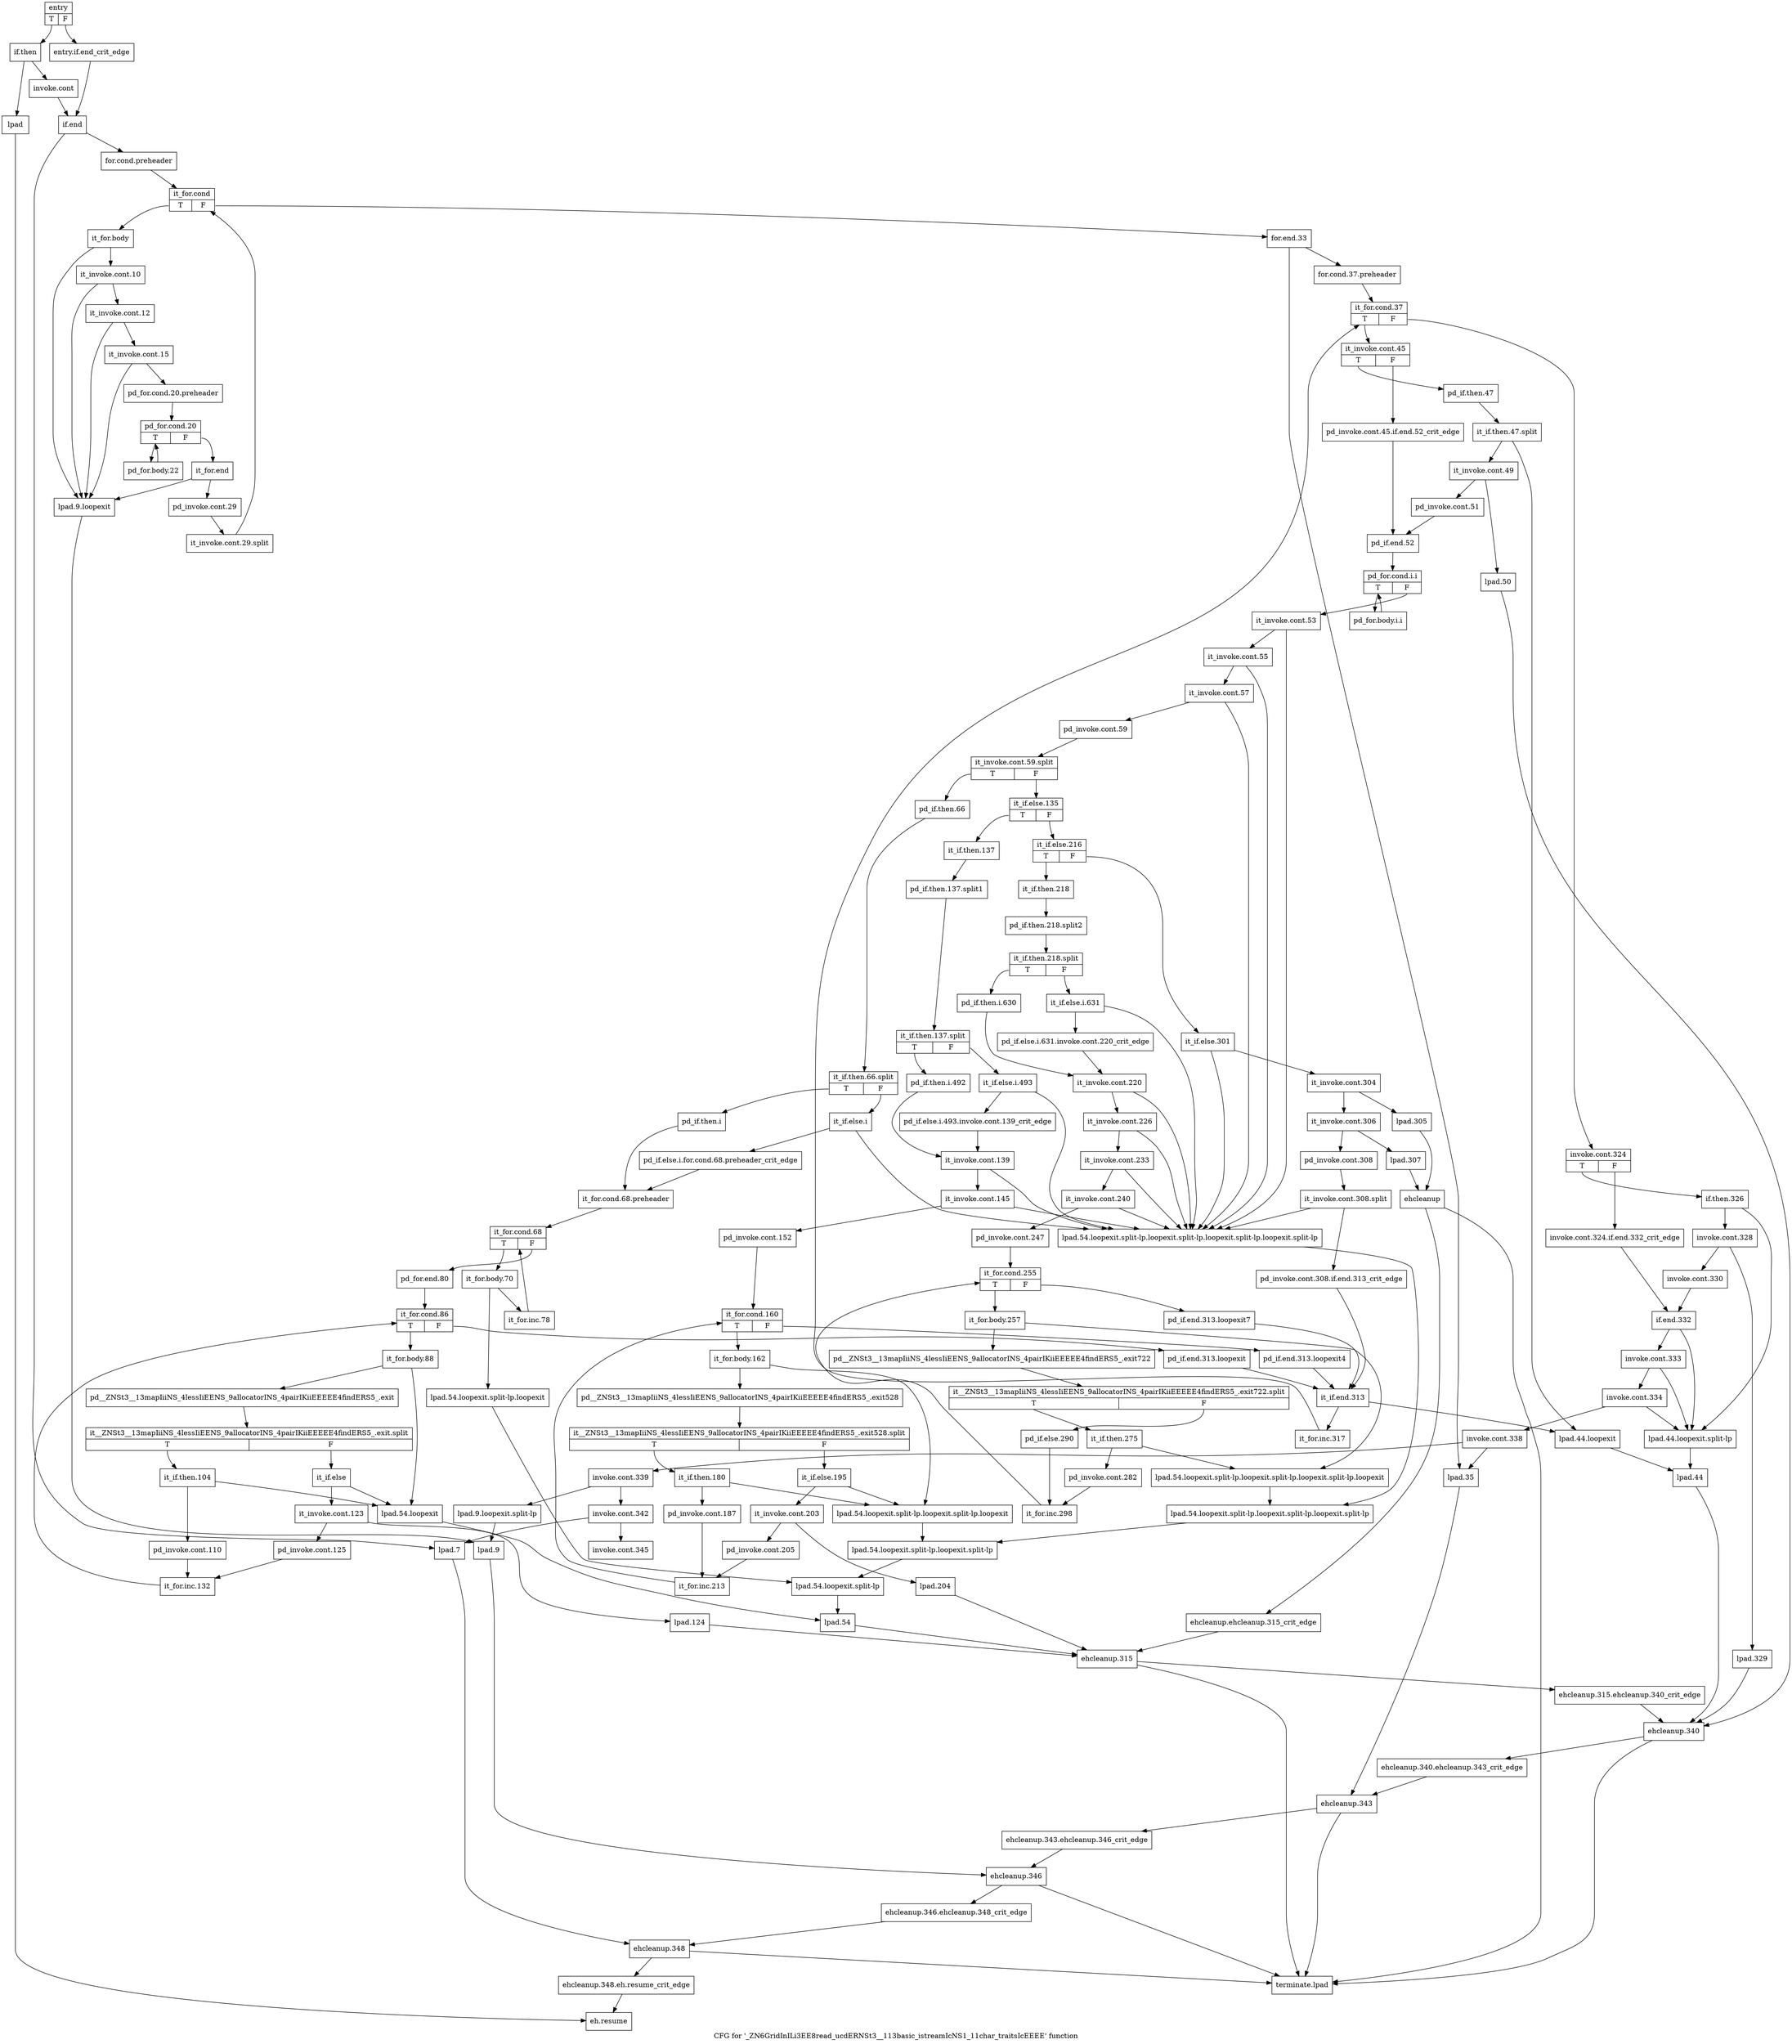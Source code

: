 digraph "CFG for '_ZN6GridInILi3EE8read_ucdERNSt3__113basic_istreamIcNS1_11char_traitsIcEEEE' function" {
	label="CFG for '_ZN6GridInILi3EE8read_ucdERNSt3__113basic_istreamIcNS1_11char_traitsIcEEEE' function";

	Node0x5bf31e0 [shape=record,label="{entry|{<s0>T|<s1>F}}"];
	Node0x5bf31e0:s0 -> Node0x5bf3280;
	Node0x5bf31e0:s1 -> Node0x5bf3230;
	Node0x5bf3230 [shape=record,label="{entry.if.end_crit_edge}"];
	Node0x5bf3230 -> Node0x5bf3370;
	Node0x5bf3280 [shape=record,label="{if.then}"];
	Node0x5bf3280 -> Node0x5bf32d0;
	Node0x5bf3280 -> Node0x5bf3320;
	Node0x5bf32d0 [shape=record,label="{invoke.cont}"];
	Node0x5bf32d0 -> Node0x5bf3370;
	Node0x5bf3320 [shape=record,label="{lpad}"];
	Node0x5bf3320 -> Node0x5bf5df0;
	Node0x5bf3370 [shape=record,label="{if.end}"];
	Node0x5bf3370 -> Node0x5bf33c0;
	Node0x5bf3370 -> Node0x5bf3690;
	Node0x5bf33c0 [shape=record,label="{for.cond.preheader}"];
	Node0x5bf33c0 -> Node0x5bf3410;
	Node0x5bf3410 [shape=record,label="{it_for.cond|{<s0>T|<s1>F}}"];
	Node0x5bf3410:s0 -> Node0x5bf3460;
	Node0x5bf3410:s1 -> Node0x5bf3870;
	Node0x5bf3460 [shape=record,label="{it_for.body}"];
	Node0x5bf3460 -> Node0x5bf34b0;
	Node0x5bf3460 -> Node0x5bf36e0;
	Node0x5bf34b0 [shape=record,label="{it_invoke.cont.10}"];
	Node0x5bf34b0 -> Node0x5bf3500;
	Node0x5bf34b0 -> Node0x5bf36e0;
	Node0x5bf3500 [shape=record,label="{it_invoke.cont.12}"];
	Node0x5bf3500 -> Node0x5bf3550;
	Node0x5bf3500 -> Node0x5bf36e0;
	Node0x5bf3550 [shape=record,label="{it_invoke.cont.15}"];
	Node0x5bf3550 -> Node0x5bf35a0;
	Node0x5bf3550 -> Node0x5bf36e0;
	Node0x5bf35a0 [shape=record,label="{pd_for.cond.20.preheader}"];
	Node0x5bf35a0 -> Node0x5bf35f0;
	Node0x5bf35f0 [shape=record,label="{pd_for.cond.20|{<s0>T|<s1>F}}"];
	Node0x5bf35f0:s0 -> Node0x5bf3640;
	Node0x5bf35f0:s1 -> Node0x5bf37d0;
	Node0x5bf3640 [shape=record,label="{pd_for.body.22}"];
	Node0x5bf3640 -> Node0x5bf35f0;
	Node0x5bf3690 [shape=record,label="{lpad.7}"];
	Node0x5bf3690 -> Node0x5bf5d50;
	Node0x5bf36e0 [shape=record,label="{lpad.9.loopexit}"];
	Node0x5bf36e0 -> Node0x5bf3780;
	Node0x5bf3730 [shape=record,label="{lpad.9.loopexit.split-lp}"];
	Node0x5bf3730 -> Node0x5bf3780;
	Node0x5bf3780 [shape=record,label="{lpad.9}"];
	Node0x5bf3780 -> Node0x5bf5cb0;
	Node0x5bf37d0 [shape=record,label="{it_for.end}"];
	Node0x5bf37d0 -> Node0x5bf3820;
	Node0x5bf37d0 -> Node0x5bf36e0;
	Node0x5bf3820 [shape=record,label="{pd_invoke.cont.29}"];
	Node0x5bf3820 -> Node0xa9b7140;
	Node0xa9b7140 [shape=record,label="{it_invoke.cont.29.split}"];
	Node0xa9b7140 -> Node0x5bf3410;
	Node0x5bf3870 [shape=record,label="{for.end.33}"];
	Node0x5bf3870 -> Node0x5bf38c0;
	Node0x5bf3870 -> Node0x5bf3af0;
	Node0x5bf38c0 [shape=record,label="{for.cond.37.preheader}"];
	Node0x5bf38c0 -> Node0x5bf3910;
	Node0x5bf3910 [shape=record,label="{it_for.cond.37|{<s0>T|<s1>F}}"];
	Node0x5bf3910:s0 -> Node0x5bf3960;
	Node0x5bf3910:s1 -> Node0x5bf5760;
	Node0x5bf3960 [shape=record,label="{it_invoke.cont.45|{<s0>T|<s1>F}}"];
	Node0x5bf3960:s0 -> Node0x5bf3a00;
	Node0x5bf3960:s1 -> Node0x5bf39b0;
	Node0x5bf39b0 [shape=record,label="{pd_invoke.cont.45.if.end.52_crit_edge}"];
	Node0x5bf39b0 -> Node0x5bf3c80;
	Node0x5bf3a00 [shape=record,label="{pd_if.then.47}"];
	Node0x5bf3a00 -> Node0xa9b6f70;
	Node0xa9b6f70 [shape=record,label="{it_if.then.47.split}"];
	Node0xa9b6f70 -> Node0x5bf3a50;
	Node0xa9b6f70 -> Node0x5bf3b40;
	Node0x5bf3a50 [shape=record,label="{it_invoke.cont.49}"];
	Node0x5bf3a50 -> Node0x5bf3aa0;
	Node0x5bf3a50 -> Node0x5bf3c30;
	Node0x5bf3aa0 [shape=record,label="{pd_invoke.cont.51}"];
	Node0x5bf3aa0 -> Node0x5bf3c80;
	Node0x5bf3af0 [shape=record,label="{lpad.35}"];
	Node0x5bf3af0 -> Node0x5bf5c10;
	Node0x5bf3b40 [shape=record,label="{lpad.44.loopexit}"];
	Node0x5bf3b40 -> Node0x5bf3be0;
	Node0x5bf3b90 [shape=record,label="{lpad.44.loopexit.split-lp}"];
	Node0x5bf3b90 -> Node0x5bf3be0;
	Node0x5bf3be0 [shape=record,label="{lpad.44}"];
	Node0x5bf3be0 -> Node0x5bf5b70;
	Node0x5bf3c30 [shape=record,label="{lpad.50}"];
	Node0x5bf3c30 -> Node0x5bf5b70;
	Node0x5bf3c80 [shape=record,label="{pd_if.end.52}"];
	Node0x5bf3c80 -> Node0x5bf3cd0;
	Node0x5bf3cd0 [shape=record,label="{pd_for.cond.i.i|{<s0>T|<s1>F}}"];
	Node0x5bf3cd0:s0 -> Node0x5bf3d20;
	Node0x5bf3cd0:s1 -> Node0x5bf3d70;
	Node0x5bf3d20 [shape=record,label="{pd_for.body.i.i}"];
	Node0x5bf3d20 -> Node0x5bf3cd0;
	Node0x5bf3d70 [shape=record,label="{it_invoke.cont.53}"];
	Node0x5bf3d70 -> Node0x5bf3dc0;
	Node0x5bf3d70 -> Node0x5bf4270;
	Node0x5bf3dc0 [shape=record,label="{it_invoke.cont.55}"];
	Node0x5bf3dc0 -> Node0x5bf3e10;
	Node0x5bf3dc0 -> Node0x5bf4270;
	Node0x5bf3e10 [shape=record,label="{it_invoke.cont.57}"];
	Node0x5bf3e10 -> Node0x5bf3e60;
	Node0x5bf3e10 -> Node0x5bf4270;
	Node0x5bf3e60 [shape=record,label="{pd_invoke.cont.59}"];
	Node0x5bf3e60 -> Node0xa9b6ef0;
	Node0xa9b6ef0 [shape=record,label="{it_invoke.cont.59.split|{<s0>T|<s1>F}}"];
	Node0xa9b6ef0:s0 -> Node0x5bf3eb0;
	Node0xa9b6ef0:s1 -> Node0x5bf4770;
	Node0x5bf3eb0 [shape=record,label="{pd_if.then.66}"];
	Node0x5bf3eb0 -> Node0xa9b6fc0;
	Node0xa9b6fc0 [shape=record,label="{it_if.then.66.split|{<s0>T|<s1>F}}"];
	Node0xa9b6fc0:s0 -> Node0x5bf3f00;
	Node0xa9b6fc0:s1 -> Node0x5bf3f50;
	Node0x5bf3f00 [shape=record,label="{pd_if.then.i}"];
	Node0x5bf3f00 -> Node0x5bf3ff0;
	Node0x5bf3f50 [shape=record,label="{it_if.else.i}"];
	Node0x5bf3f50 -> Node0x5bf3fa0;
	Node0x5bf3f50 -> Node0x5bf4270;
	Node0x5bf3fa0 [shape=record,label="{pd_if.else.i.for.cond.68.preheader_crit_edge}"];
	Node0x5bf3fa0 -> Node0x5bf3ff0;
	Node0x5bf3ff0 [shape=record,label="{it_for.cond.68.preheader}"];
	Node0x5bf3ff0 -> Node0x5bf4040;
	Node0x5bf4040 [shape=record,label="{it_for.cond.68|{<s0>T|<s1>F}}"];
	Node0x5bf4040:s0 -> Node0x5bf4090;
	Node0x5bf4040:s1 -> Node0x5bf4400;
	Node0x5bf4090 [shape=record,label="{it_for.body.70}"];
	Node0x5bf4090 -> Node0x5bf40e0;
	Node0x5bf4090 -> Node0x5bf4180;
	Node0x5bf40e0 [shape=record,label="{it_for.inc.78}"];
	Node0x5bf40e0 -> Node0x5bf4040;
	Node0x5bf4130 [shape=record,label="{lpad.54.loopexit}"];
	Node0x5bf4130 -> Node0x5bf43b0;
	Node0x5bf4180 [shape=record,label="{lpad.54.loopexit.split-lp.loopexit}"];
	Node0x5bf4180 -> Node0x5bf4360;
	Node0x5bf41d0 [shape=record,label="{lpad.54.loopexit.split-lp.loopexit.split-lp.loopexit}"];
	Node0x5bf41d0 -> Node0x5bf4310;
	Node0x5bf4220 [shape=record,label="{lpad.54.loopexit.split-lp.loopexit.split-lp.loopexit.split-lp.loopexit}"];
	Node0x5bf4220 -> Node0x5bf42c0;
	Node0x5bf4270 [shape=record,label="{lpad.54.loopexit.split-lp.loopexit.split-lp.loopexit.split-lp.loopexit.split-lp}"];
	Node0x5bf4270 -> Node0x5bf42c0;
	Node0x5bf42c0 [shape=record,label="{lpad.54.loopexit.split-lp.loopexit.split-lp.loopexit.split-lp}"];
	Node0x5bf42c0 -> Node0x5bf4310;
	Node0x5bf4310 [shape=record,label="{lpad.54.loopexit.split-lp.loopexit.split-lp}"];
	Node0x5bf4310 -> Node0x5bf4360;
	Node0x5bf4360 [shape=record,label="{lpad.54.loopexit.split-lp}"];
	Node0x5bf4360 -> Node0x5bf43b0;
	Node0x5bf43b0 [shape=record,label="{lpad.54}"];
	Node0x5bf43b0 -> Node0x5bf56c0;
	Node0x5bf4400 [shape=record,label="{pd_for.end.80}"];
	Node0x5bf4400 -> Node0x5bf4450;
	Node0x5bf4450 [shape=record,label="{it_for.cond.86|{<s0>T|<s1>F}}"];
	Node0x5bf4450:s0 -> Node0x5bf44a0;
	Node0x5bf4450:s1 -> Node0x5bf5530;
	Node0x5bf44a0 [shape=record,label="{it_for.body.88}"];
	Node0x5bf44a0 -> Node0x5bf44f0;
	Node0x5bf44a0 -> Node0x5bf4130;
	Node0x5bf44f0 [shape=record,label="{pd__ZNSt3__13mapIiiNS_4lessIiEENS_9allocatorINS_4pairIKiiEEEEE4findERS5_.exit}"];
	Node0x5bf44f0 -> Node0xa9b71c0;
	Node0xa9b71c0 [shape=record,label="{it__ZNSt3__13mapIiiNS_4lessIiEENS_9allocatorINS_4pairIKiiEEEEE4findERS5_.exit.split|{<s0>T|<s1>F}}"];
	Node0xa9b71c0:s0 -> Node0x5bf4540;
	Node0xa9b71c0:s1 -> Node0x5bf45e0;
	Node0x5bf4540 [shape=record,label="{it_if.then.104}"];
	Node0x5bf4540 -> Node0x5bf4590;
	Node0x5bf4540 -> Node0x5bf4130;
	Node0x5bf4590 [shape=record,label="{pd_invoke.cont.110}"];
	Node0x5bf4590 -> Node0x5bf4720;
	Node0x5bf45e0 [shape=record,label="{it_if.else}"];
	Node0x5bf45e0 -> Node0x5bf4630;
	Node0x5bf45e0 -> Node0x5bf4130;
	Node0x5bf4630 [shape=record,label="{it_invoke.cont.123}"];
	Node0x5bf4630 -> Node0x5bf4680;
	Node0x5bf4630 -> Node0x5bf46d0;
	Node0x5bf4680 [shape=record,label="{pd_invoke.cont.125}"];
	Node0x5bf4680 -> Node0x5bf4720;
	Node0x5bf46d0 [shape=record,label="{lpad.124}"];
	Node0x5bf46d0 -> Node0x5bf56c0;
	Node0x5bf4720 [shape=record,label="{it_for.inc.132}"];
	Node0x5bf4720 -> Node0x5bf4450;
	Node0x5bf4770 [shape=record,label="{it_if.else.135|{<s0>T|<s1>F}}"];
	Node0x5bf4770:s0 -> Node0x5bf47c0;
	Node0x5bf4770:s1 -> Node0x5bf4d10;
	Node0x5bf47c0 [shape=record,label="{it_if.then.137}"];
	Node0x5bf47c0 -> Node0xa9b81b0;
	Node0xa9b81b0 [shape=record,label="{pd_if.then.137.split1}"];
	Node0xa9b81b0 -> Node0xa909120;
	Node0xa909120 [shape=record,label="{it_if.then.137.split|{<s0>T|<s1>F}}"];
	Node0xa909120:s0 -> Node0x5bf4810;
	Node0xa909120:s1 -> Node0x5bf4860;
	Node0x5bf4810 [shape=record,label="{pd_if.then.i.492}"];
	Node0x5bf4810 -> Node0x5bf4900;
	Node0x5bf4860 [shape=record,label="{it_if.else.i.493}"];
	Node0x5bf4860 -> Node0x5bf48b0;
	Node0x5bf4860 -> Node0x5bf4270;
	Node0x5bf48b0 [shape=record,label="{pd_if.else.i.493.invoke.cont.139_crit_edge}"];
	Node0x5bf48b0 -> Node0x5bf4900;
	Node0x5bf4900 [shape=record,label="{it_invoke.cont.139}"];
	Node0x5bf4900 -> Node0x5bf4950;
	Node0x5bf4900 -> Node0x5bf4270;
	Node0x5bf4950 [shape=record,label="{it_invoke.cont.145}"];
	Node0x5bf4950 -> Node0x5bf49a0;
	Node0x5bf4950 -> Node0x5bf4270;
	Node0x5bf49a0 [shape=record,label="{pd_invoke.cont.152}"];
	Node0x5bf49a0 -> Node0x5bf49f0;
	Node0x5bf49f0 [shape=record,label="{it_for.cond.160|{<s0>T|<s1>F}}"];
	Node0x5bf49f0:s0 -> Node0x5bf4a40;
	Node0x5bf49f0:s1 -> Node0x5bf5580;
	Node0x5bf4a40 [shape=record,label="{it_for.body.162}"];
	Node0x5bf4a40 -> Node0x5bf4a90;
	Node0x5bf4a40 -> Node0x5bf41d0;
	Node0x5bf4a90 [shape=record,label="{pd__ZNSt3__13mapIiiNS_4lessIiEENS_9allocatorINS_4pairIKiiEEEEE4findERS5_.exit528}"];
	Node0x5bf4a90 -> Node0xa9b8230;
	Node0xa9b8230 [shape=record,label="{it__ZNSt3__13mapIiiNS_4lessIiEENS_9allocatorINS_4pairIKiiEEEEE4findERS5_.exit528.split|{<s0>T|<s1>F}}"];
	Node0xa9b8230:s0 -> Node0x5bf4ae0;
	Node0xa9b8230:s1 -> Node0x5bf4b80;
	Node0x5bf4ae0 [shape=record,label="{it_if.then.180}"];
	Node0x5bf4ae0 -> Node0x5bf4b30;
	Node0x5bf4ae0 -> Node0x5bf41d0;
	Node0x5bf4b30 [shape=record,label="{pd_invoke.cont.187}"];
	Node0x5bf4b30 -> Node0x5bf4cc0;
	Node0x5bf4b80 [shape=record,label="{it_if.else.195}"];
	Node0x5bf4b80 -> Node0x5bf4bd0;
	Node0x5bf4b80 -> Node0x5bf41d0;
	Node0x5bf4bd0 [shape=record,label="{it_invoke.cont.203}"];
	Node0x5bf4bd0 -> Node0x5bf4c20;
	Node0x5bf4bd0 -> Node0x5bf4c70;
	Node0x5bf4c20 [shape=record,label="{pd_invoke.cont.205}"];
	Node0x5bf4c20 -> Node0x5bf4cc0;
	Node0x5bf4c70 [shape=record,label="{lpad.204}"];
	Node0x5bf4c70 -> Node0x5bf56c0;
	Node0x5bf4cc0 [shape=record,label="{it_for.inc.213}"];
	Node0x5bf4cc0 -> Node0x5bf49f0;
	Node0x5bf4d10 [shape=record,label="{it_if.else.216|{<s0>T|<s1>F}}"];
	Node0x5bf4d10:s0 -> Node0x5bf4d60;
	Node0x5bf4d10:s1 -> Node0x5bf5260;
	Node0x5bf4d60 [shape=record,label="{it_if.then.218}"];
	Node0x5bf4d60 -> Node0xa9b84b0;
	Node0xa9b84b0 [shape=record,label="{pd_if.then.218.split2}"];
	Node0xa9b84b0 -> Node0xa909170;
	Node0xa909170 [shape=record,label="{it_if.then.218.split|{<s0>T|<s1>F}}"];
	Node0xa909170:s0 -> Node0x5bf4db0;
	Node0xa909170:s1 -> Node0x5bf4e00;
	Node0x5bf4db0 [shape=record,label="{pd_if.then.i.630}"];
	Node0x5bf4db0 -> Node0x5bf4ea0;
	Node0x5bf4e00 [shape=record,label="{it_if.else.i.631}"];
	Node0x5bf4e00 -> Node0x5bf4e50;
	Node0x5bf4e00 -> Node0x5bf4270;
	Node0x5bf4e50 [shape=record,label="{pd_if.else.i.631.invoke.cont.220_crit_edge}"];
	Node0x5bf4e50 -> Node0x5bf4ea0;
	Node0x5bf4ea0 [shape=record,label="{it_invoke.cont.220}"];
	Node0x5bf4ea0 -> Node0x5bf4ef0;
	Node0x5bf4ea0 -> Node0x5bf4270;
	Node0x5bf4ef0 [shape=record,label="{it_invoke.cont.226}"];
	Node0x5bf4ef0 -> Node0x5bf4f40;
	Node0x5bf4ef0 -> Node0x5bf4270;
	Node0x5bf4f40 [shape=record,label="{it_invoke.cont.233}"];
	Node0x5bf4f40 -> Node0x5bf4f90;
	Node0x5bf4f40 -> Node0x5bf4270;
	Node0x5bf4f90 [shape=record,label="{it_invoke.cont.240}"];
	Node0x5bf4f90 -> Node0x5bf4fe0;
	Node0x5bf4f90 -> Node0x5bf4270;
	Node0x5bf4fe0 [shape=record,label="{pd_invoke.cont.247}"];
	Node0x5bf4fe0 -> Node0x5bf5030;
	Node0x5bf5030 [shape=record,label="{it_for.cond.255|{<s0>T|<s1>F}}"];
	Node0x5bf5030:s0 -> Node0x5bf5080;
	Node0x5bf5030:s1 -> Node0x5bf55d0;
	Node0x5bf5080 [shape=record,label="{it_for.body.257}"];
	Node0x5bf5080 -> Node0x5bf50d0;
	Node0x5bf5080 -> Node0x5bf4220;
	Node0x5bf50d0 [shape=record,label="{pd__ZNSt3__13mapIiiNS_4lessIiEENS_9allocatorINS_4pairIKiiEEEEE4findERS5_.exit722}"];
	Node0x5bf50d0 -> Node0xa9b91d0;
	Node0xa9b91d0 [shape=record,label="{it__ZNSt3__13mapIiiNS_4lessIiEENS_9allocatorINS_4pairIKiiEEEEE4findERS5_.exit722.split|{<s0>T|<s1>F}}"];
	Node0xa9b91d0:s0 -> Node0x5bf5120;
	Node0xa9b91d0:s1 -> Node0x5bf51c0;
	Node0x5bf5120 [shape=record,label="{it_if.then.275}"];
	Node0x5bf5120 -> Node0x5bf5170;
	Node0x5bf5120 -> Node0x5bf4220;
	Node0x5bf5170 [shape=record,label="{pd_invoke.cont.282}"];
	Node0x5bf5170 -> Node0x5bf5210;
	Node0x5bf51c0 [shape=record,label="{pd_if.else.290}"];
	Node0x5bf51c0 -> Node0x5bf5210;
	Node0x5bf5210 [shape=record,label="{it_for.inc.298}"];
	Node0x5bf5210 -> Node0x5bf5030;
	Node0x5bf5260 [shape=record,label="{it_if.else.301}"];
	Node0x5bf5260 -> Node0x5bf52b0;
	Node0x5bf5260 -> Node0x5bf4270;
	Node0x5bf52b0 [shape=record,label="{it_invoke.cont.304}"];
	Node0x5bf52b0 -> Node0x5bf5300;
	Node0x5bf52b0 -> Node0x5bf53f0;
	Node0x5bf5300 [shape=record,label="{it_invoke.cont.306}"];
	Node0x5bf5300 -> Node0x5bf5350;
	Node0x5bf5300 -> Node0x5bf5440;
	Node0x5bf5350 [shape=record,label="{pd_invoke.cont.308}"];
	Node0x5bf5350 -> Node0xa9b9350;
	Node0xa9b9350 [shape=record,label="{it_invoke.cont.308.split}"];
	Node0xa9b9350 -> Node0x5bf53a0;
	Node0xa9b9350 -> Node0x5bf4270;
	Node0x5bf53a0 [shape=record,label="{pd_invoke.cont.308.if.end.313_crit_edge}"];
	Node0x5bf53a0 -> Node0x5bf5620;
	Node0x5bf53f0 [shape=record,label="{lpad.305}"];
	Node0x5bf53f0 -> Node0x5bf5490;
	Node0x5bf5440 [shape=record,label="{lpad.307}"];
	Node0x5bf5440 -> Node0x5bf5490;
	Node0x5bf5490 [shape=record,label="{ehcleanup}"];
	Node0x5bf5490 -> Node0x5bf54e0;
	Node0x5bf5490 -> Node0x5bf5e40;
	Node0x5bf54e0 [shape=record,label="{ehcleanup.ehcleanup.315_crit_edge}"];
	Node0x5bf54e0 -> Node0x5bf56c0;
	Node0x5bf5530 [shape=record,label="{pd_if.end.313.loopexit}"];
	Node0x5bf5530 -> Node0x5bf5620;
	Node0x5bf5580 [shape=record,label="{pd_if.end.313.loopexit4}"];
	Node0x5bf5580 -> Node0x5bf5620;
	Node0x5bf55d0 [shape=record,label="{pd_if.end.313.loopexit7}"];
	Node0x5bf55d0 -> Node0x5bf5620;
	Node0x5bf5620 [shape=record,label="{it_if.end.313}"];
	Node0x5bf5620 -> Node0x5bf5670;
	Node0x5bf5620 -> Node0x5bf3b40;
	Node0x5bf5670 [shape=record,label="{it_for.inc.317}"];
	Node0x5bf5670 -> Node0x5bf3910;
	Node0x5bf56c0 [shape=record,label="{ehcleanup.315}"];
	Node0x5bf56c0 -> Node0x5bf5710;
	Node0x5bf56c0 -> Node0x5bf5e40;
	Node0x5bf5710 [shape=record,label="{ehcleanup.315.ehcleanup.340_crit_edge}"];
	Node0x5bf5710 -> Node0x5bf5b70;
	Node0x5bf5760 [shape=record,label="{invoke.cont.324|{<s0>T|<s1>F}}"];
	Node0x5bf5760:s0 -> Node0x5bf5800;
	Node0x5bf5760:s1 -> Node0x5bf57b0;
	Node0x5bf57b0 [shape=record,label="{invoke.cont.324.if.end.332_crit_edge}"];
	Node0x5bf57b0 -> Node0x5bf5940;
	Node0x5bf5800 [shape=record,label="{if.then.326}"];
	Node0x5bf5800 -> Node0x5bf5850;
	Node0x5bf5800 -> Node0x5bf3b90;
	Node0x5bf5850 [shape=record,label="{invoke.cont.328}"];
	Node0x5bf5850 -> Node0x5bf58a0;
	Node0x5bf5850 -> Node0x5bf58f0;
	Node0x5bf58a0 [shape=record,label="{invoke.cont.330}"];
	Node0x5bf58a0 -> Node0x5bf5940;
	Node0x5bf58f0 [shape=record,label="{lpad.329}"];
	Node0x5bf58f0 -> Node0x5bf5b70;
	Node0x5bf5940 [shape=record,label="{if.end.332}"];
	Node0x5bf5940 -> Node0x5bf5990;
	Node0x5bf5940 -> Node0x5bf3b90;
	Node0x5bf5990 [shape=record,label="{invoke.cont.333}"];
	Node0x5bf5990 -> Node0x5bf59e0;
	Node0x5bf5990 -> Node0x5bf3b90;
	Node0x5bf59e0 [shape=record,label="{invoke.cont.334}"];
	Node0x5bf59e0 -> Node0x5bf5a30;
	Node0x5bf59e0 -> Node0x5bf3b90;
	Node0x5bf5a30 [shape=record,label="{invoke.cont.338}"];
	Node0x5bf5a30 -> Node0x5bf5a80;
	Node0x5bf5a30 -> Node0x5bf3af0;
	Node0x5bf5a80 [shape=record,label="{invoke.cont.339}"];
	Node0x5bf5a80 -> Node0x5bf5ad0;
	Node0x5bf5a80 -> Node0x5bf3730;
	Node0x5bf5ad0 [shape=record,label="{invoke.cont.342}"];
	Node0x5bf5ad0 -> Node0x5bf5b20;
	Node0x5bf5ad0 -> Node0x5bf3690;
	Node0x5bf5b20 [shape=record,label="{invoke.cont.345}"];
	Node0x5bf5b70 [shape=record,label="{ehcleanup.340}"];
	Node0x5bf5b70 -> Node0x5bf5bc0;
	Node0x5bf5b70 -> Node0x5bf5e40;
	Node0x5bf5bc0 [shape=record,label="{ehcleanup.340.ehcleanup.343_crit_edge}"];
	Node0x5bf5bc0 -> Node0x5bf5c10;
	Node0x5bf5c10 [shape=record,label="{ehcleanup.343}"];
	Node0x5bf5c10 -> Node0x5bf5c60;
	Node0x5bf5c10 -> Node0x5bf5e40;
	Node0x5bf5c60 [shape=record,label="{ehcleanup.343.ehcleanup.346_crit_edge}"];
	Node0x5bf5c60 -> Node0x5bf5cb0;
	Node0x5bf5cb0 [shape=record,label="{ehcleanup.346}"];
	Node0x5bf5cb0 -> Node0x5bf5d00;
	Node0x5bf5cb0 -> Node0x5bf5e40;
	Node0x5bf5d00 [shape=record,label="{ehcleanup.346.ehcleanup.348_crit_edge}"];
	Node0x5bf5d00 -> Node0x5bf5d50;
	Node0x5bf5d50 [shape=record,label="{ehcleanup.348}"];
	Node0x5bf5d50 -> Node0x5bf5da0;
	Node0x5bf5d50 -> Node0x5bf5e40;
	Node0x5bf5da0 [shape=record,label="{ehcleanup.348.eh.resume_crit_edge}"];
	Node0x5bf5da0 -> Node0x5bf5df0;
	Node0x5bf5df0 [shape=record,label="{eh.resume}"];
	Node0x5bf5e40 [shape=record,label="{terminate.lpad}"];
}
